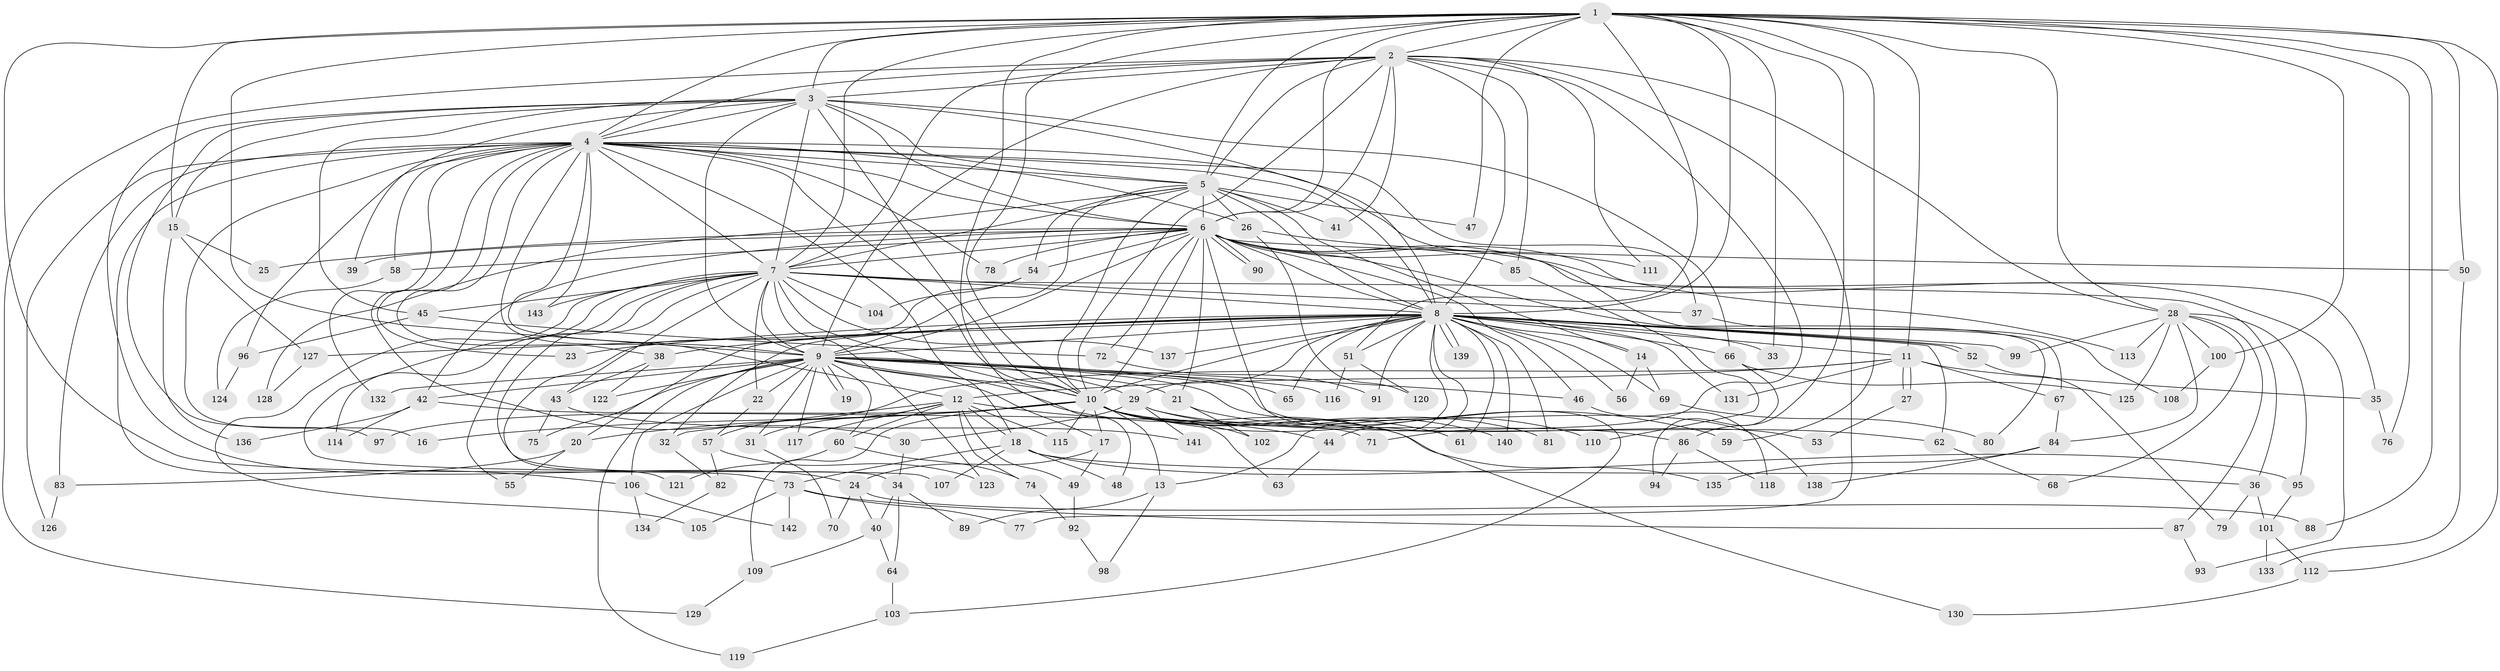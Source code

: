 // Generated by graph-tools (version 1.1) at 2025/10/02/27/25 16:10:58]
// undirected, 143 vertices, 311 edges
graph export_dot {
graph [start="1"]
  node [color=gray90,style=filled];
  1;
  2;
  3;
  4;
  5;
  6;
  7;
  8;
  9;
  10;
  11;
  12;
  13;
  14;
  15;
  16;
  17;
  18;
  19;
  20;
  21;
  22;
  23;
  24;
  25;
  26;
  27;
  28;
  29;
  30;
  31;
  32;
  33;
  34;
  35;
  36;
  37;
  38;
  39;
  40;
  41;
  42;
  43;
  44;
  45;
  46;
  47;
  48;
  49;
  50;
  51;
  52;
  53;
  54;
  55;
  56;
  57;
  58;
  59;
  60;
  61;
  62;
  63;
  64;
  65;
  66;
  67;
  68;
  69;
  70;
  71;
  72;
  73;
  74;
  75;
  76;
  77;
  78;
  79;
  80;
  81;
  82;
  83;
  84;
  85;
  86;
  87;
  88;
  89;
  90;
  91;
  92;
  93;
  94;
  95;
  96;
  97;
  98;
  99;
  100;
  101;
  102;
  103;
  104;
  105;
  106;
  107;
  108;
  109;
  110;
  111;
  112;
  113;
  114;
  115;
  116;
  117;
  118;
  119;
  120;
  121;
  122;
  123;
  124;
  125;
  126;
  127;
  128;
  129;
  130;
  131;
  132;
  133;
  134;
  135;
  136;
  137;
  138;
  139;
  140;
  141;
  142;
  143;
  1 -- 2;
  1 -- 3;
  1 -- 4;
  1 -- 5;
  1 -- 6;
  1 -- 7;
  1 -- 8;
  1 -- 9;
  1 -- 10;
  1 -- 11;
  1 -- 15;
  1 -- 28;
  1 -- 33;
  1 -- 47;
  1 -- 48;
  1 -- 50;
  1 -- 51;
  1 -- 59;
  1 -- 73;
  1 -- 76;
  1 -- 86;
  1 -- 88;
  1 -- 100;
  1 -- 112;
  2 -- 3;
  2 -- 4;
  2 -- 5;
  2 -- 6;
  2 -- 7;
  2 -- 8;
  2 -- 9;
  2 -- 10;
  2 -- 28;
  2 -- 41;
  2 -- 71;
  2 -- 77;
  2 -- 85;
  2 -- 111;
  2 -- 129;
  3 -- 4;
  3 -- 5;
  3 -- 6;
  3 -- 7;
  3 -- 8;
  3 -- 9;
  3 -- 10;
  3 -- 15;
  3 -- 24;
  3 -- 39;
  3 -- 45;
  3 -- 66;
  3 -- 97;
  4 -- 5;
  4 -- 6;
  4 -- 7;
  4 -- 8;
  4 -- 9;
  4 -- 10;
  4 -- 12;
  4 -- 16;
  4 -- 18;
  4 -- 23;
  4 -- 26;
  4 -- 30;
  4 -- 37;
  4 -- 38;
  4 -- 58;
  4 -- 67;
  4 -- 78;
  4 -- 83;
  4 -- 96;
  4 -- 106;
  4 -- 126;
  4 -- 132;
  4 -- 143;
  5 -- 6;
  5 -- 7;
  5 -- 8;
  5 -- 9;
  5 -- 10;
  5 -- 14;
  5 -- 26;
  5 -- 41;
  5 -- 47;
  5 -- 54;
  5 -- 128;
  6 -- 7;
  6 -- 8;
  6 -- 9;
  6 -- 10;
  6 -- 21;
  6 -- 25;
  6 -- 35;
  6 -- 39;
  6 -- 42;
  6 -- 46;
  6 -- 50;
  6 -- 54;
  6 -- 58;
  6 -- 72;
  6 -- 78;
  6 -- 80;
  6 -- 85;
  6 -- 90;
  6 -- 90;
  6 -- 93;
  6 -- 103;
  6 -- 111;
  7 -- 8;
  7 -- 9;
  7 -- 10;
  7 -- 22;
  7 -- 34;
  7 -- 36;
  7 -- 37;
  7 -- 43;
  7 -- 45;
  7 -- 55;
  7 -- 104;
  7 -- 105;
  7 -- 107;
  7 -- 114;
  7 -- 123;
  7 -- 137;
  7 -- 143;
  8 -- 9;
  8 -- 10;
  8 -- 11;
  8 -- 13;
  8 -- 14;
  8 -- 20;
  8 -- 23;
  8 -- 29;
  8 -- 32;
  8 -- 33;
  8 -- 38;
  8 -- 44;
  8 -- 51;
  8 -- 52;
  8 -- 52;
  8 -- 56;
  8 -- 61;
  8 -- 62;
  8 -- 65;
  8 -- 66;
  8 -- 69;
  8 -- 81;
  8 -- 91;
  8 -- 99;
  8 -- 127;
  8 -- 131;
  8 -- 137;
  8 -- 139;
  8 -- 139;
  8 -- 140;
  9 -- 10;
  9 -- 17;
  9 -- 19;
  9 -- 19;
  9 -- 21;
  9 -- 22;
  9 -- 29;
  9 -- 31;
  9 -- 42;
  9 -- 46;
  9 -- 53;
  9 -- 60;
  9 -- 65;
  9 -- 75;
  9 -- 106;
  9 -- 116;
  9 -- 117;
  9 -- 119;
  9 -- 122;
  9 -- 132;
  9 -- 135;
  9 -- 138;
  10 -- 13;
  10 -- 16;
  10 -- 17;
  10 -- 20;
  10 -- 59;
  10 -- 61;
  10 -- 63;
  10 -- 86;
  10 -- 97;
  10 -- 102;
  10 -- 109;
  10 -- 115;
  10 -- 130;
  10 -- 140;
  11 -- 12;
  11 -- 27;
  11 -- 27;
  11 -- 35;
  11 -- 57;
  11 -- 67;
  11 -- 131;
  12 -- 18;
  12 -- 31;
  12 -- 32;
  12 -- 44;
  12 -- 49;
  12 -- 60;
  12 -- 74;
  12 -- 115;
  12 -- 117;
  13 -- 89;
  13 -- 98;
  14 -- 56;
  14 -- 69;
  15 -- 25;
  15 -- 127;
  15 -- 136;
  17 -- 24;
  17 -- 49;
  18 -- 36;
  18 -- 48;
  18 -- 73;
  18 -- 95;
  18 -- 107;
  20 -- 55;
  20 -- 83;
  21 -- 102;
  21 -- 110;
  22 -- 57;
  24 -- 40;
  24 -- 70;
  24 -- 88;
  26 -- 113;
  26 -- 120;
  27 -- 53;
  28 -- 68;
  28 -- 84;
  28 -- 87;
  28 -- 95;
  28 -- 99;
  28 -- 100;
  28 -- 113;
  28 -- 125;
  29 -- 30;
  29 -- 62;
  29 -- 81;
  29 -- 141;
  30 -- 34;
  31 -- 70;
  32 -- 82;
  34 -- 40;
  34 -- 64;
  34 -- 89;
  35 -- 76;
  36 -- 79;
  36 -- 101;
  37 -- 108;
  38 -- 43;
  38 -- 122;
  40 -- 64;
  40 -- 109;
  42 -- 71;
  42 -- 114;
  42 -- 136;
  43 -- 75;
  43 -- 141;
  44 -- 63;
  45 -- 72;
  45 -- 96;
  46 -- 118;
  49 -- 92;
  50 -- 133;
  51 -- 116;
  51 -- 120;
  52 -- 79;
  54 -- 104;
  54 -- 121;
  57 -- 82;
  57 -- 123;
  58 -- 124;
  60 -- 74;
  60 -- 121;
  62 -- 68;
  64 -- 103;
  66 -- 94;
  66 -- 125;
  67 -- 84;
  69 -- 80;
  72 -- 91;
  73 -- 77;
  73 -- 87;
  73 -- 105;
  73 -- 142;
  74 -- 92;
  82 -- 134;
  83 -- 126;
  84 -- 135;
  84 -- 138;
  85 -- 110;
  86 -- 94;
  86 -- 118;
  87 -- 93;
  92 -- 98;
  95 -- 101;
  96 -- 124;
  100 -- 108;
  101 -- 112;
  101 -- 133;
  103 -- 119;
  106 -- 134;
  106 -- 142;
  109 -- 129;
  112 -- 130;
  127 -- 128;
}
